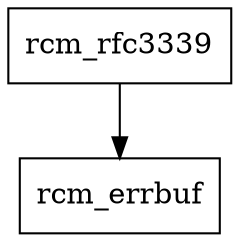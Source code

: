 strict digraph {
  rcm_errbuf [shape=box];
  rcm_rfc3339 [shape=box];
  rcm_rfc3339 -> rcm_errbuf
}
